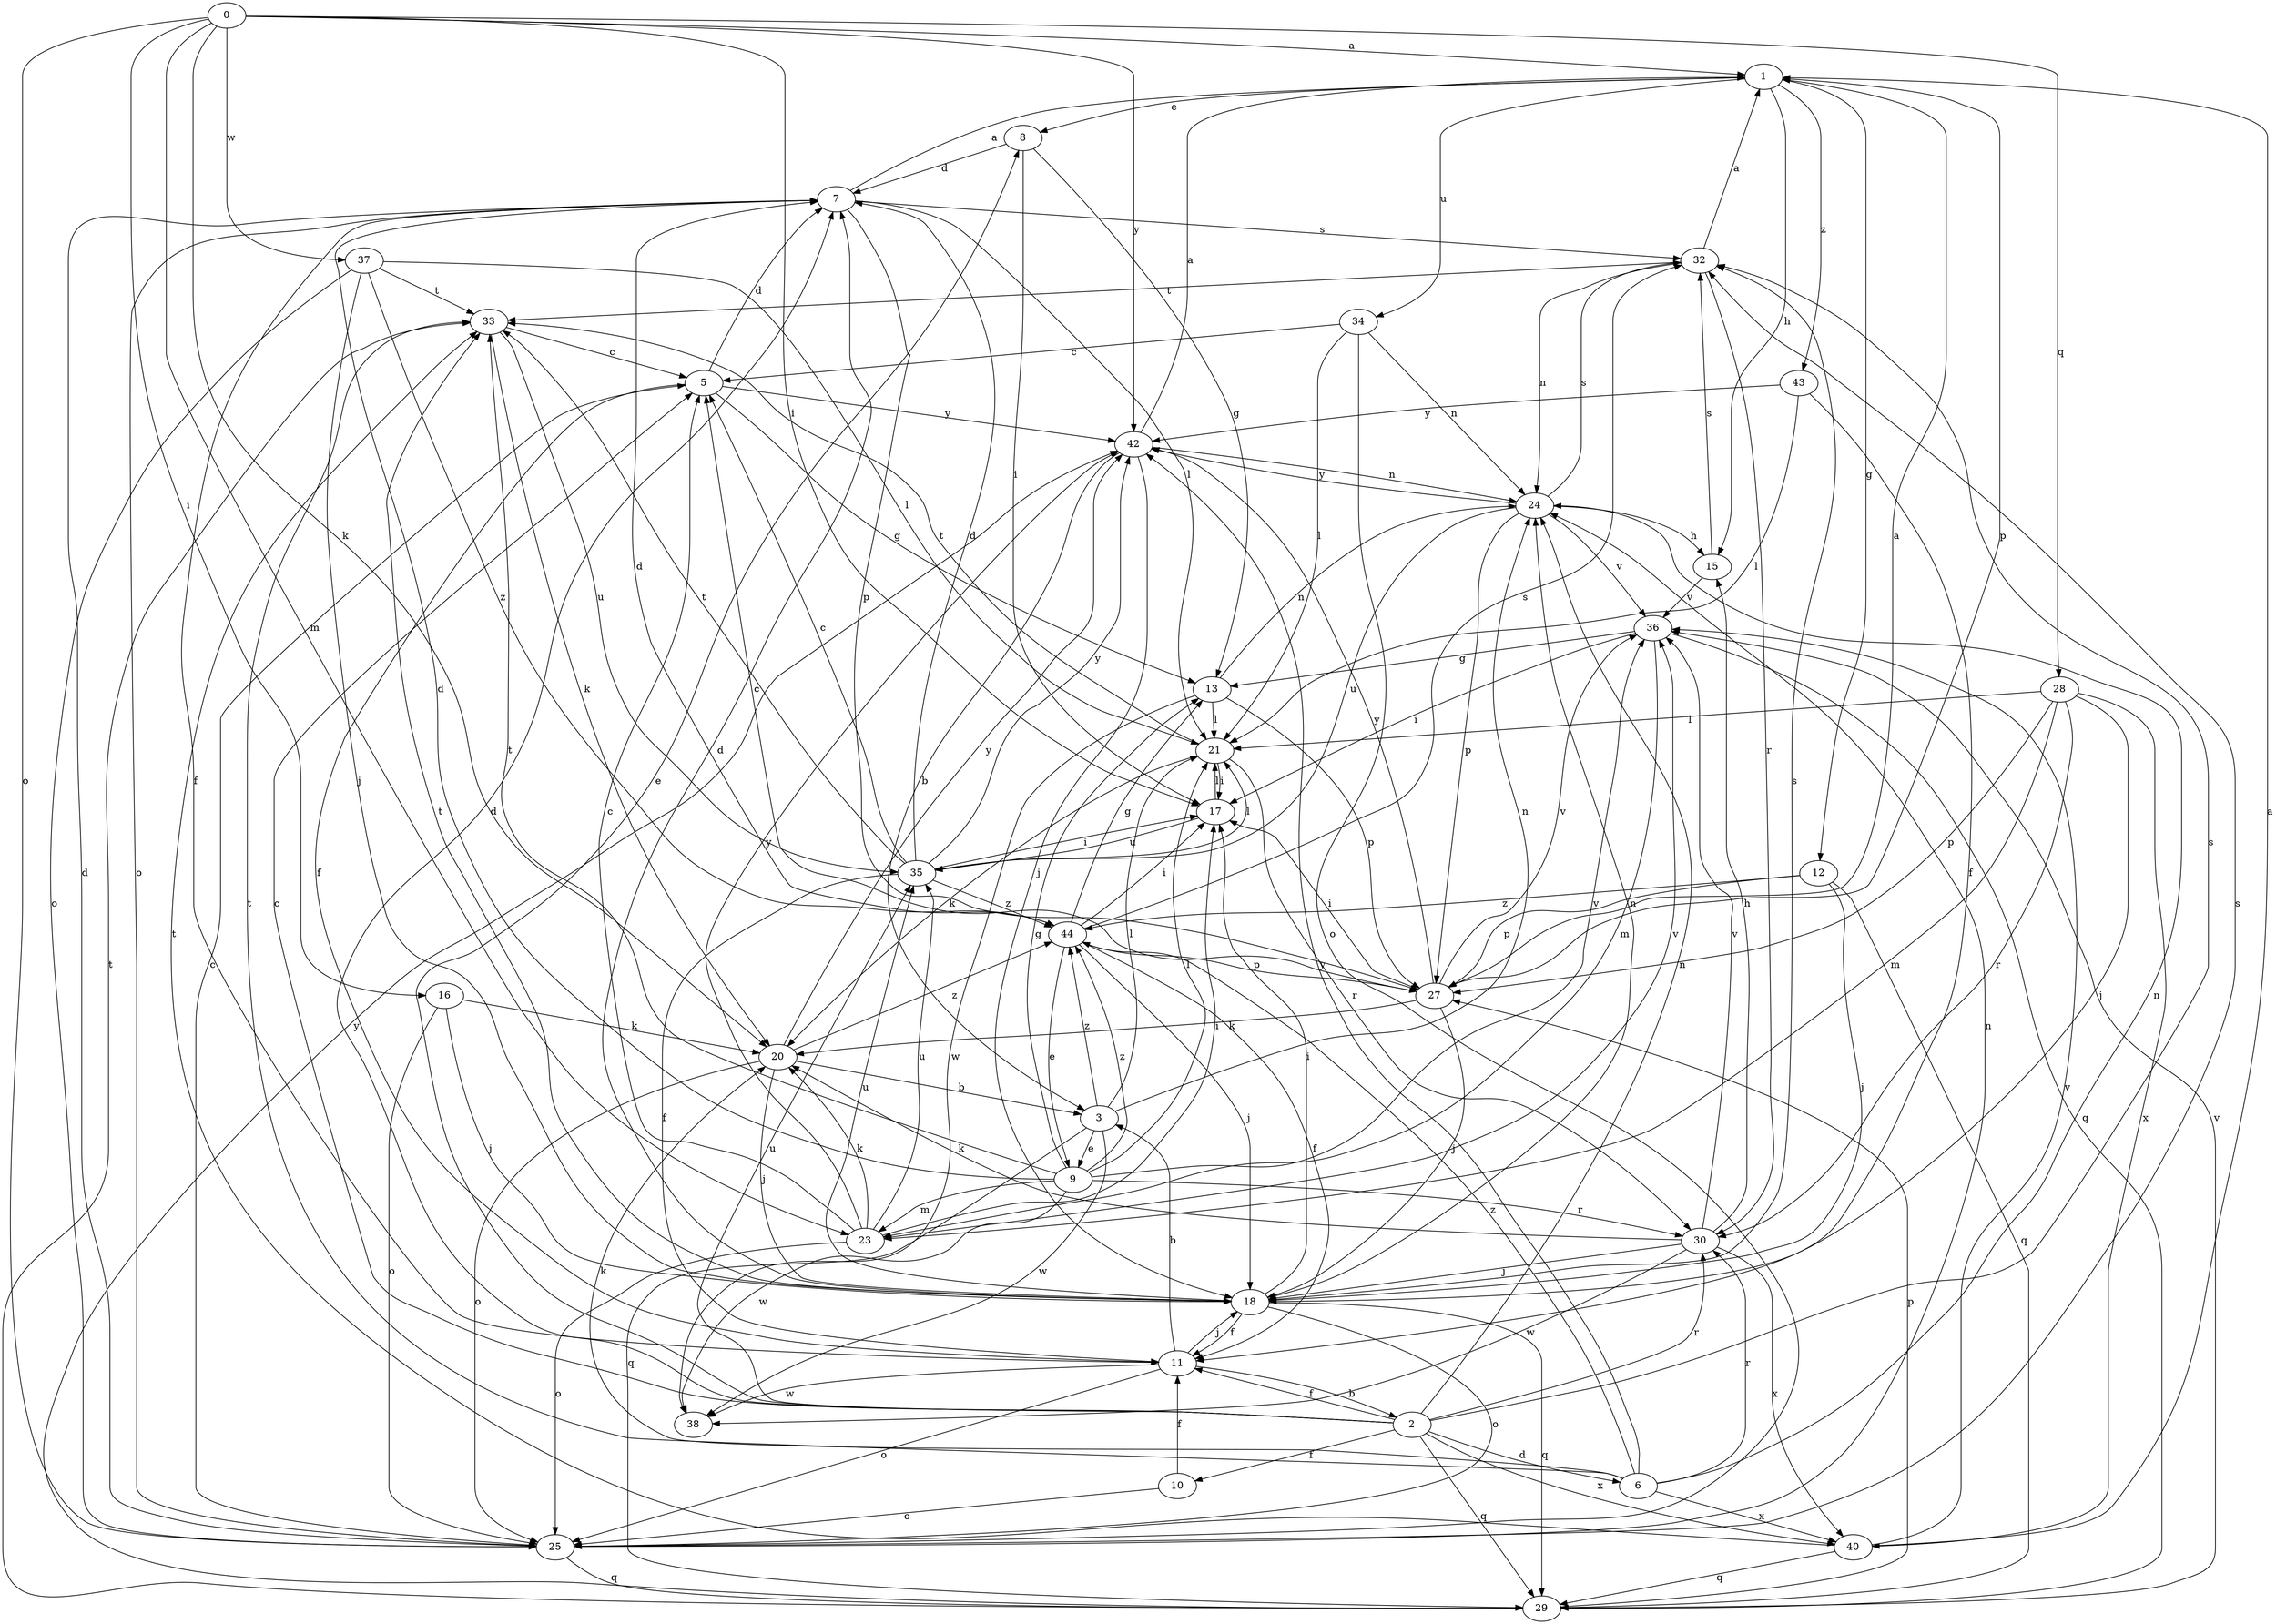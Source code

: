 strict digraph  {
0;
1;
2;
3;
5;
6;
7;
8;
9;
10;
11;
12;
13;
15;
16;
17;
18;
20;
21;
23;
24;
25;
27;
28;
29;
30;
32;
33;
34;
35;
36;
37;
38;
40;
42;
43;
44;
0 -> 1  [label=a];
0 -> 16  [label=i];
0 -> 17  [label=i];
0 -> 20  [label=k];
0 -> 23  [label=m];
0 -> 25  [label=o];
0 -> 28  [label=q];
0 -> 37  [label=w];
0 -> 42  [label=y];
1 -> 8  [label=e];
1 -> 12  [label=g];
1 -> 15  [label=h];
1 -> 27  [label=p];
1 -> 34  [label=u];
1 -> 43  [label=z];
2 -> 5  [label=c];
2 -> 6  [label=d];
2 -> 7  [label=d];
2 -> 8  [label=e];
2 -> 10  [label=f];
2 -> 11  [label=f];
2 -> 24  [label=n];
2 -> 29  [label=q];
2 -> 30  [label=r];
2 -> 32  [label=s];
2 -> 35  [label=u];
2 -> 40  [label=x];
3 -> 9  [label=e];
3 -> 21  [label=l];
3 -> 24  [label=n];
3 -> 29  [label=q];
3 -> 38  [label=w];
3 -> 44  [label=z];
5 -> 7  [label=d];
5 -> 11  [label=f];
5 -> 13  [label=g];
5 -> 42  [label=y];
6 -> 20  [label=k];
6 -> 24  [label=n];
6 -> 30  [label=r];
6 -> 33  [label=t];
6 -> 40  [label=x];
6 -> 42  [label=y];
6 -> 44  [label=z];
7 -> 1  [label=a];
7 -> 11  [label=f];
7 -> 21  [label=l];
7 -> 25  [label=o];
7 -> 27  [label=p];
7 -> 32  [label=s];
8 -> 7  [label=d];
8 -> 13  [label=g];
8 -> 17  [label=i];
9 -> 7  [label=d];
9 -> 13  [label=g];
9 -> 21  [label=l];
9 -> 23  [label=m];
9 -> 30  [label=r];
9 -> 33  [label=t];
9 -> 36  [label=v];
9 -> 38  [label=w];
9 -> 44  [label=z];
10 -> 11  [label=f];
10 -> 25  [label=o];
11 -> 2  [label=b];
11 -> 3  [label=b];
11 -> 18  [label=j];
11 -> 25  [label=o];
11 -> 38  [label=w];
12 -> 18  [label=j];
12 -> 27  [label=p];
12 -> 29  [label=q];
12 -> 44  [label=z];
13 -> 21  [label=l];
13 -> 24  [label=n];
13 -> 27  [label=p];
13 -> 38  [label=w];
15 -> 32  [label=s];
15 -> 36  [label=v];
16 -> 18  [label=j];
16 -> 20  [label=k];
16 -> 25  [label=o];
17 -> 21  [label=l];
17 -> 35  [label=u];
18 -> 7  [label=d];
18 -> 11  [label=f];
18 -> 17  [label=i];
18 -> 24  [label=n];
18 -> 25  [label=o];
18 -> 29  [label=q];
18 -> 32  [label=s];
18 -> 33  [label=t];
18 -> 35  [label=u];
20 -> 3  [label=b];
20 -> 18  [label=j];
20 -> 25  [label=o];
20 -> 42  [label=y];
20 -> 44  [label=z];
21 -> 17  [label=i];
21 -> 20  [label=k];
21 -> 30  [label=r];
21 -> 33  [label=t];
23 -> 5  [label=c];
23 -> 17  [label=i];
23 -> 20  [label=k];
23 -> 25  [label=o];
23 -> 35  [label=u];
23 -> 36  [label=v];
23 -> 42  [label=y];
24 -> 15  [label=h];
24 -> 27  [label=p];
24 -> 32  [label=s];
24 -> 35  [label=u];
24 -> 36  [label=v];
24 -> 42  [label=y];
25 -> 5  [label=c];
25 -> 7  [label=d];
25 -> 24  [label=n];
25 -> 29  [label=q];
25 -> 32  [label=s];
27 -> 1  [label=a];
27 -> 5  [label=c];
27 -> 17  [label=i];
27 -> 18  [label=j];
27 -> 20  [label=k];
27 -> 36  [label=v];
27 -> 42  [label=y];
28 -> 18  [label=j];
28 -> 21  [label=l];
28 -> 23  [label=m];
28 -> 27  [label=p];
28 -> 30  [label=r];
28 -> 40  [label=x];
29 -> 27  [label=p];
29 -> 33  [label=t];
29 -> 36  [label=v];
29 -> 42  [label=y];
30 -> 15  [label=h];
30 -> 18  [label=j];
30 -> 20  [label=k];
30 -> 36  [label=v];
30 -> 38  [label=w];
30 -> 40  [label=x];
32 -> 1  [label=a];
32 -> 24  [label=n];
32 -> 30  [label=r];
32 -> 33  [label=t];
33 -> 5  [label=c];
33 -> 20  [label=k];
33 -> 35  [label=u];
34 -> 5  [label=c];
34 -> 21  [label=l];
34 -> 24  [label=n];
34 -> 25  [label=o];
35 -> 5  [label=c];
35 -> 7  [label=d];
35 -> 11  [label=f];
35 -> 17  [label=i];
35 -> 21  [label=l];
35 -> 33  [label=t];
35 -> 42  [label=y];
35 -> 44  [label=z];
36 -> 13  [label=g];
36 -> 17  [label=i];
36 -> 23  [label=m];
36 -> 29  [label=q];
37 -> 18  [label=j];
37 -> 21  [label=l];
37 -> 25  [label=o];
37 -> 33  [label=t];
37 -> 44  [label=z];
40 -> 1  [label=a];
40 -> 29  [label=q];
40 -> 33  [label=t];
40 -> 36  [label=v];
42 -> 1  [label=a];
42 -> 3  [label=b];
42 -> 18  [label=j];
42 -> 24  [label=n];
43 -> 11  [label=f];
43 -> 21  [label=l];
43 -> 42  [label=y];
44 -> 7  [label=d];
44 -> 9  [label=e];
44 -> 11  [label=f];
44 -> 13  [label=g];
44 -> 17  [label=i];
44 -> 18  [label=j];
44 -> 27  [label=p];
44 -> 32  [label=s];
}
